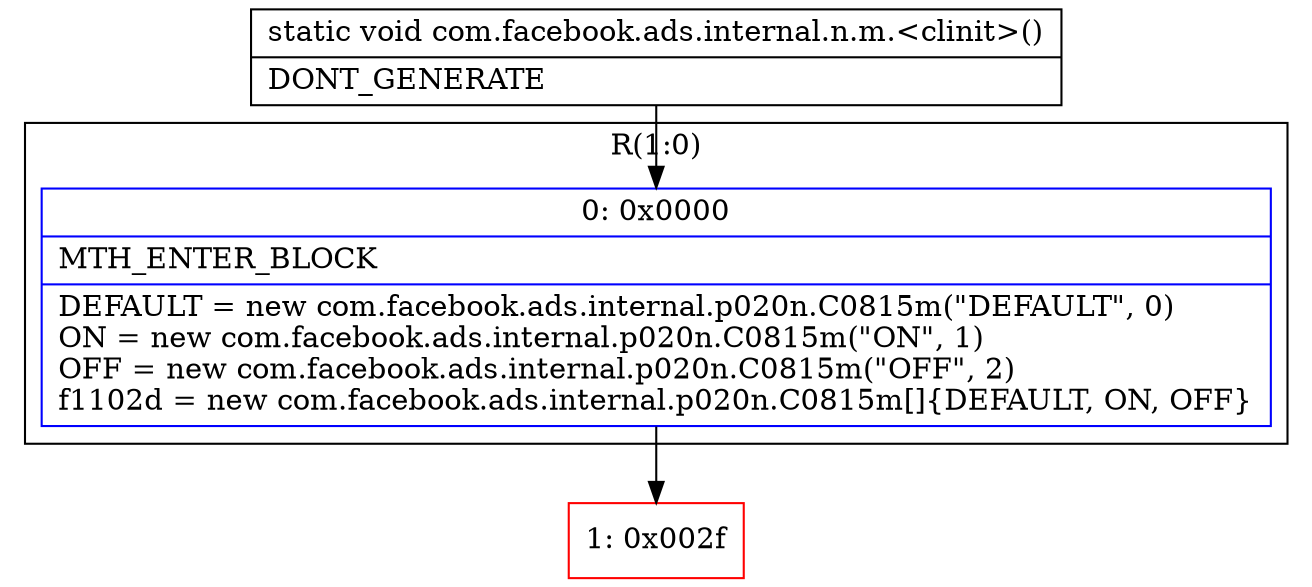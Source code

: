 digraph "CFG forcom.facebook.ads.internal.n.m.\<clinit\>()V" {
subgraph cluster_Region_626503450 {
label = "R(1:0)";
node [shape=record,color=blue];
Node_0 [shape=record,label="{0\:\ 0x0000|MTH_ENTER_BLOCK\l|DEFAULT = new com.facebook.ads.internal.p020n.C0815m(\"DEFAULT\", 0)\lON = new com.facebook.ads.internal.p020n.C0815m(\"ON\", 1)\lOFF = new com.facebook.ads.internal.p020n.C0815m(\"OFF\", 2)\lf1102d = new com.facebook.ads.internal.p020n.C0815m[]\{DEFAULT, ON, OFF\}\l}"];
}
Node_1 [shape=record,color=red,label="{1\:\ 0x002f}"];
MethodNode[shape=record,label="{static void com.facebook.ads.internal.n.m.\<clinit\>()  | DONT_GENERATE\l}"];
MethodNode -> Node_0;
Node_0 -> Node_1;
}

